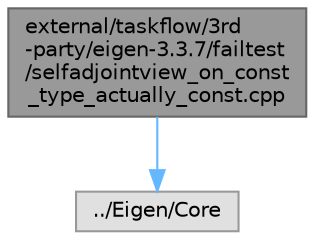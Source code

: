 digraph "external/taskflow/3rd-party/eigen-3.3.7/failtest/selfadjointview_on_const_type_actually_const.cpp"
{
 // LATEX_PDF_SIZE
  bgcolor="transparent";
  edge [fontname=Helvetica,fontsize=10,labelfontname=Helvetica,labelfontsize=10];
  node [fontname=Helvetica,fontsize=10,shape=box,height=0.2,width=0.4];
  Node1 [id="Node000001",label="external/taskflow/3rd\l-party/eigen-3.3.7/failtest\l/selfadjointview_on_const\l_type_actually_const.cpp",height=0.2,width=0.4,color="gray40", fillcolor="grey60", style="filled", fontcolor="black",tooltip=" "];
  Node1 -> Node2 [id="edge1_Node000001_Node000002",color="steelblue1",style="solid",tooltip=" "];
  Node2 [id="Node000002",label="../Eigen/Core",height=0.2,width=0.4,color="grey60", fillcolor="#E0E0E0", style="filled",tooltip=" "];
}
